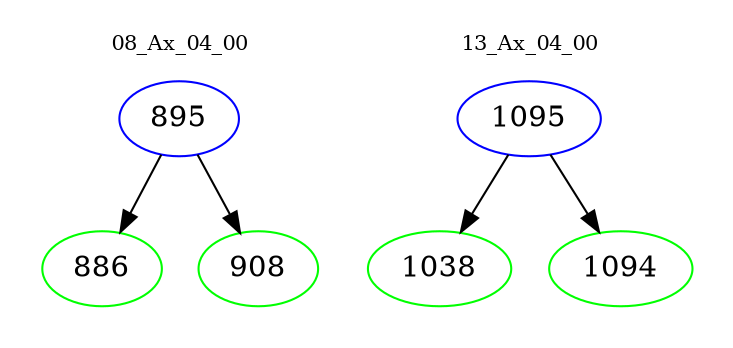 digraph{
subgraph cluster_0 {
color = white
label = "08_Ax_04_00";
fontsize=10;
T0_895 [label="895", color="blue"]
T0_895 -> T0_886 [color="black"]
T0_886 [label="886", color="green"]
T0_895 -> T0_908 [color="black"]
T0_908 [label="908", color="green"]
}
subgraph cluster_1 {
color = white
label = "13_Ax_04_00";
fontsize=10;
T1_1095 [label="1095", color="blue"]
T1_1095 -> T1_1038 [color="black"]
T1_1038 [label="1038", color="green"]
T1_1095 -> T1_1094 [color="black"]
T1_1094 [label="1094", color="green"]
}
}
